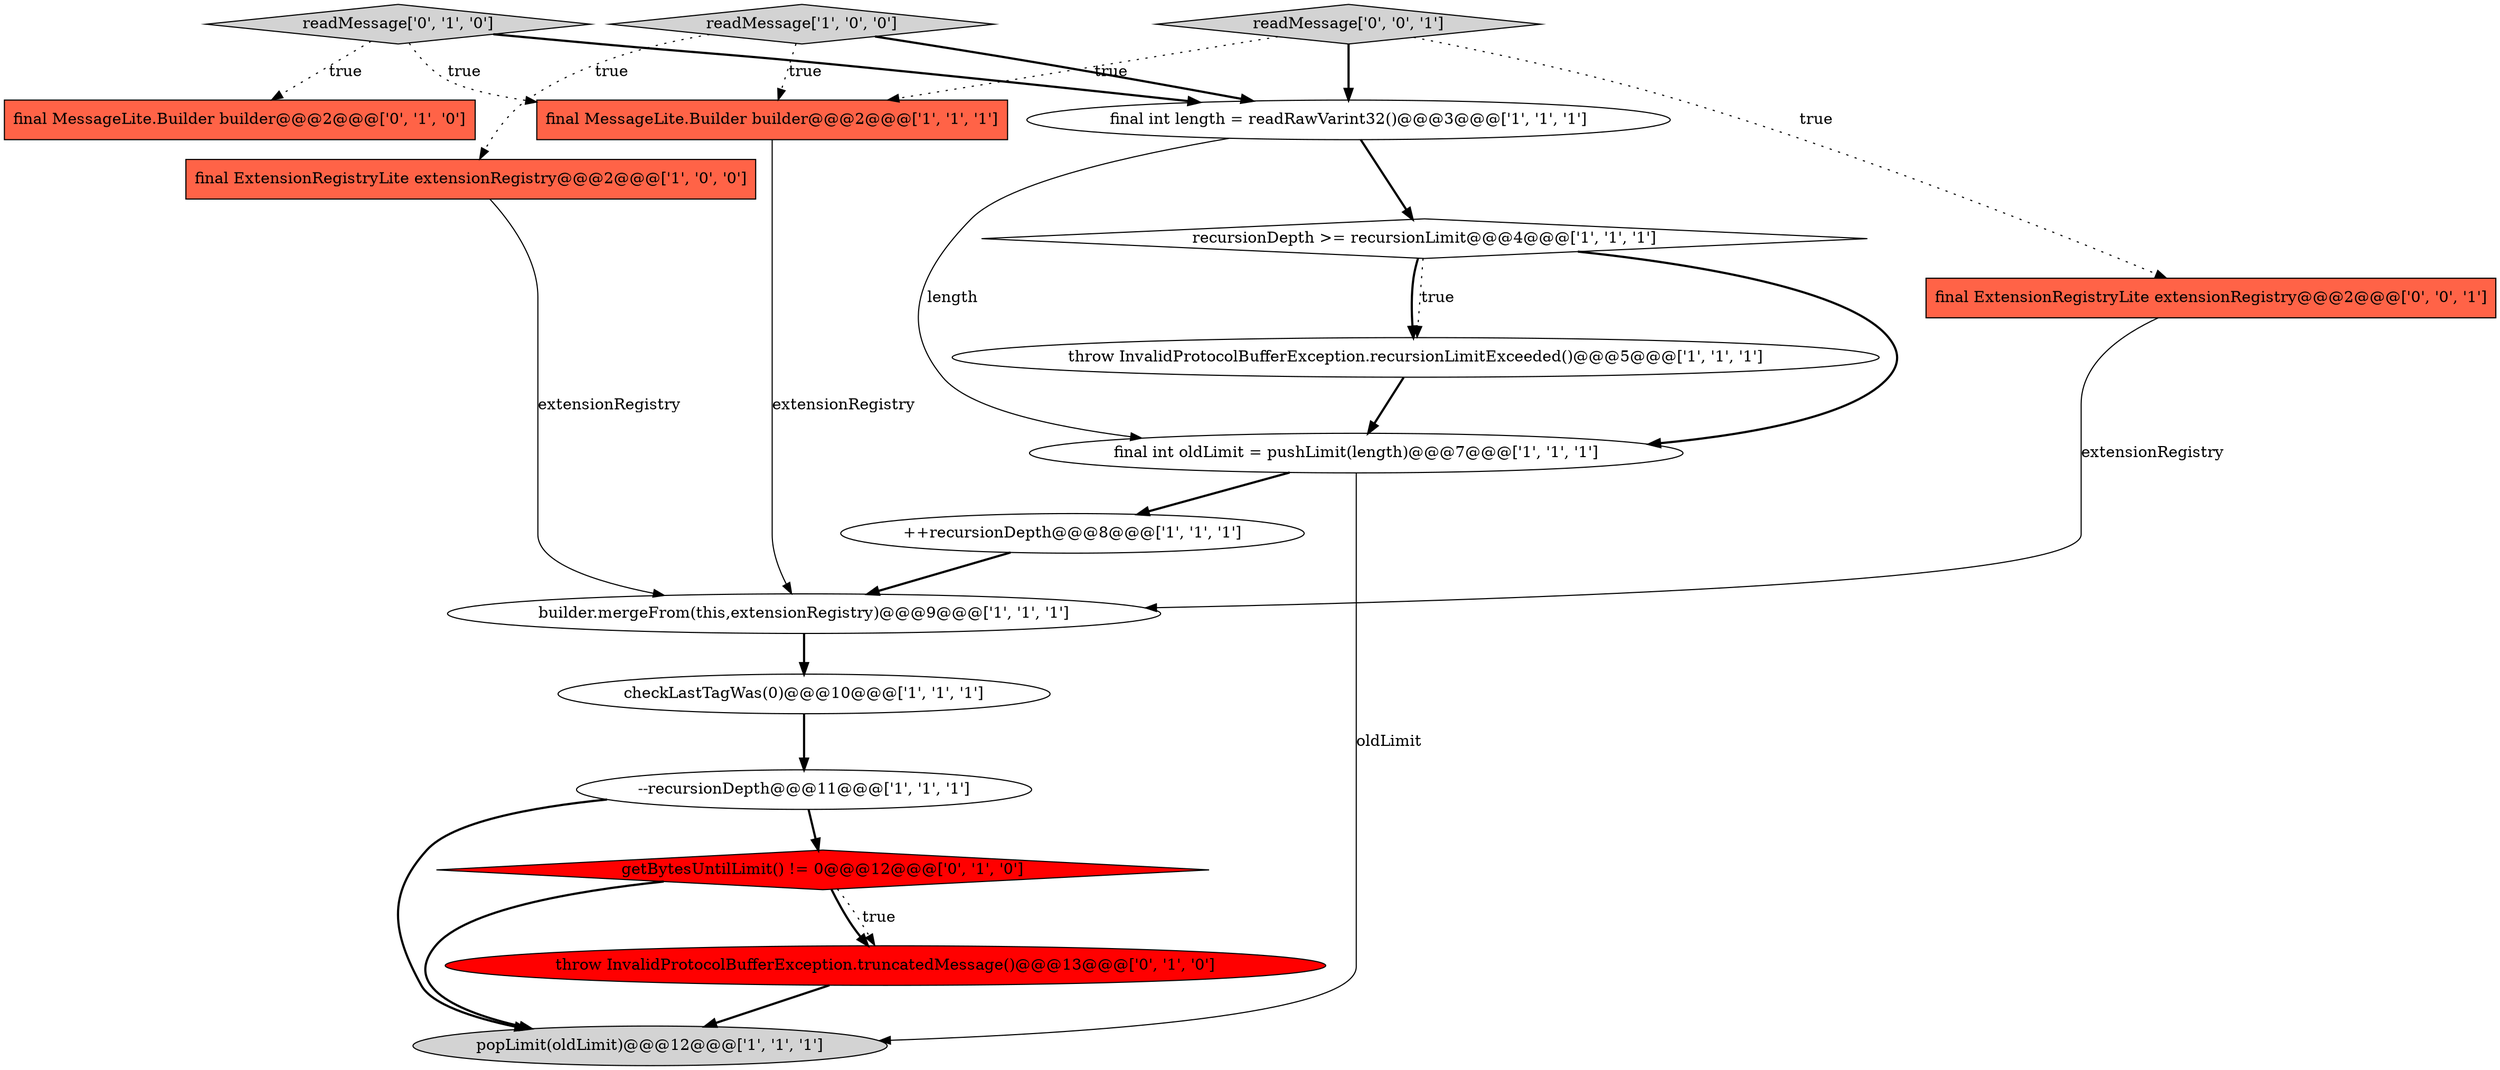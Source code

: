 digraph {
7 [style = filled, label = "builder.mergeFrom(this,extensionRegistry)@@@9@@@['1', '1', '1']", fillcolor = white, shape = ellipse image = "AAA0AAABBB1BBB"];
16 [style = filled, label = "final ExtensionRegistryLite extensionRegistry@@@2@@@['0', '0', '1']", fillcolor = tomato, shape = box image = "AAA0AAABBB3BBB"];
1 [style = filled, label = "--recursionDepth@@@11@@@['1', '1', '1']", fillcolor = white, shape = ellipse image = "AAA0AAABBB1BBB"];
14 [style = filled, label = "getBytesUntilLimit() != 0@@@12@@@['0', '1', '0']", fillcolor = red, shape = diamond image = "AAA1AAABBB2BBB"];
11 [style = filled, label = "readMessage['1', '0', '0']", fillcolor = lightgray, shape = diamond image = "AAA0AAABBB1BBB"];
15 [style = filled, label = "throw InvalidProtocolBufferException.truncatedMessage()@@@13@@@['0', '1', '0']", fillcolor = red, shape = ellipse image = "AAA1AAABBB2BBB"];
8 [style = filled, label = "checkLastTagWas(0)@@@10@@@['1', '1', '1']", fillcolor = white, shape = ellipse image = "AAA0AAABBB1BBB"];
0 [style = filled, label = "final int length = readRawVarint32()@@@3@@@['1', '1', '1']", fillcolor = white, shape = ellipse image = "AAA0AAABBB1BBB"];
2 [style = filled, label = "final int oldLimit = pushLimit(length)@@@7@@@['1', '1', '1']", fillcolor = white, shape = ellipse image = "AAA0AAABBB1BBB"];
10 [style = filled, label = "recursionDepth >= recursionLimit@@@4@@@['1', '1', '1']", fillcolor = white, shape = diamond image = "AAA0AAABBB1BBB"];
12 [style = filled, label = "final MessageLite.Builder builder@@@2@@@['0', '1', '0']", fillcolor = tomato, shape = box image = "AAA0AAABBB2BBB"];
17 [style = filled, label = "readMessage['0', '0', '1']", fillcolor = lightgray, shape = diamond image = "AAA0AAABBB3BBB"];
5 [style = filled, label = "final ExtensionRegistryLite extensionRegistry@@@2@@@['1', '0', '0']", fillcolor = tomato, shape = box image = "AAA0AAABBB1BBB"];
13 [style = filled, label = "readMessage['0', '1', '0']", fillcolor = lightgray, shape = diamond image = "AAA0AAABBB2BBB"];
4 [style = filled, label = "popLimit(oldLimit)@@@12@@@['1', '1', '1']", fillcolor = lightgray, shape = ellipse image = "AAA0AAABBB1BBB"];
9 [style = filled, label = "final MessageLite.Builder builder@@@2@@@['1', '1', '1']", fillcolor = tomato, shape = box image = "AAA0AAABBB1BBB"];
3 [style = filled, label = "throw InvalidProtocolBufferException.recursionLimitExceeded()@@@5@@@['1', '1', '1']", fillcolor = white, shape = ellipse image = "AAA0AAABBB1BBB"];
6 [style = filled, label = "++recursionDepth@@@8@@@['1', '1', '1']", fillcolor = white, shape = ellipse image = "AAA0AAABBB1BBB"];
0->2 [style = solid, label="length"];
1->4 [style = bold, label=""];
13->12 [style = dotted, label="true"];
2->6 [style = bold, label=""];
10->3 [style = dotted, label="true"];
10->3 [style = bold, label=""];
11->9 [style = dotted, label="true"];
11->5 [style = dotted, label="true"];
5->7 [style = solid, label="extensionRegistry"];
7->8 [style = bold, label=""];
16->7 [style = solid, label="extensionRegistry"];
17->16 [style = dotted, label="true"];
8->1 [style = bold, label=""];
14->15 [style = dotted, label="true"];
0->10 [style = bold, label=""];
11->0 [style = bold, label=""];
17->0 [style = bold, label=""];
3->2 [style = bold, label=""];
17->9 [style = dotted, label="true"];
15->4 [style = bold, label=""];
10->2 [style = bold, label=""];
1->14 [style = bold, label=""];
14->15 [style = bold, label=""];
6->7 [style = bold, label=""];
2->4 [style = solid, label="oldLimit"];
9->7 [style = solid, label="extensionRegistry"];
13->0 [style = bold, label=""];
14->4 [style = bold, label=""];
13->9 [style = dotted, label="true"];
}
